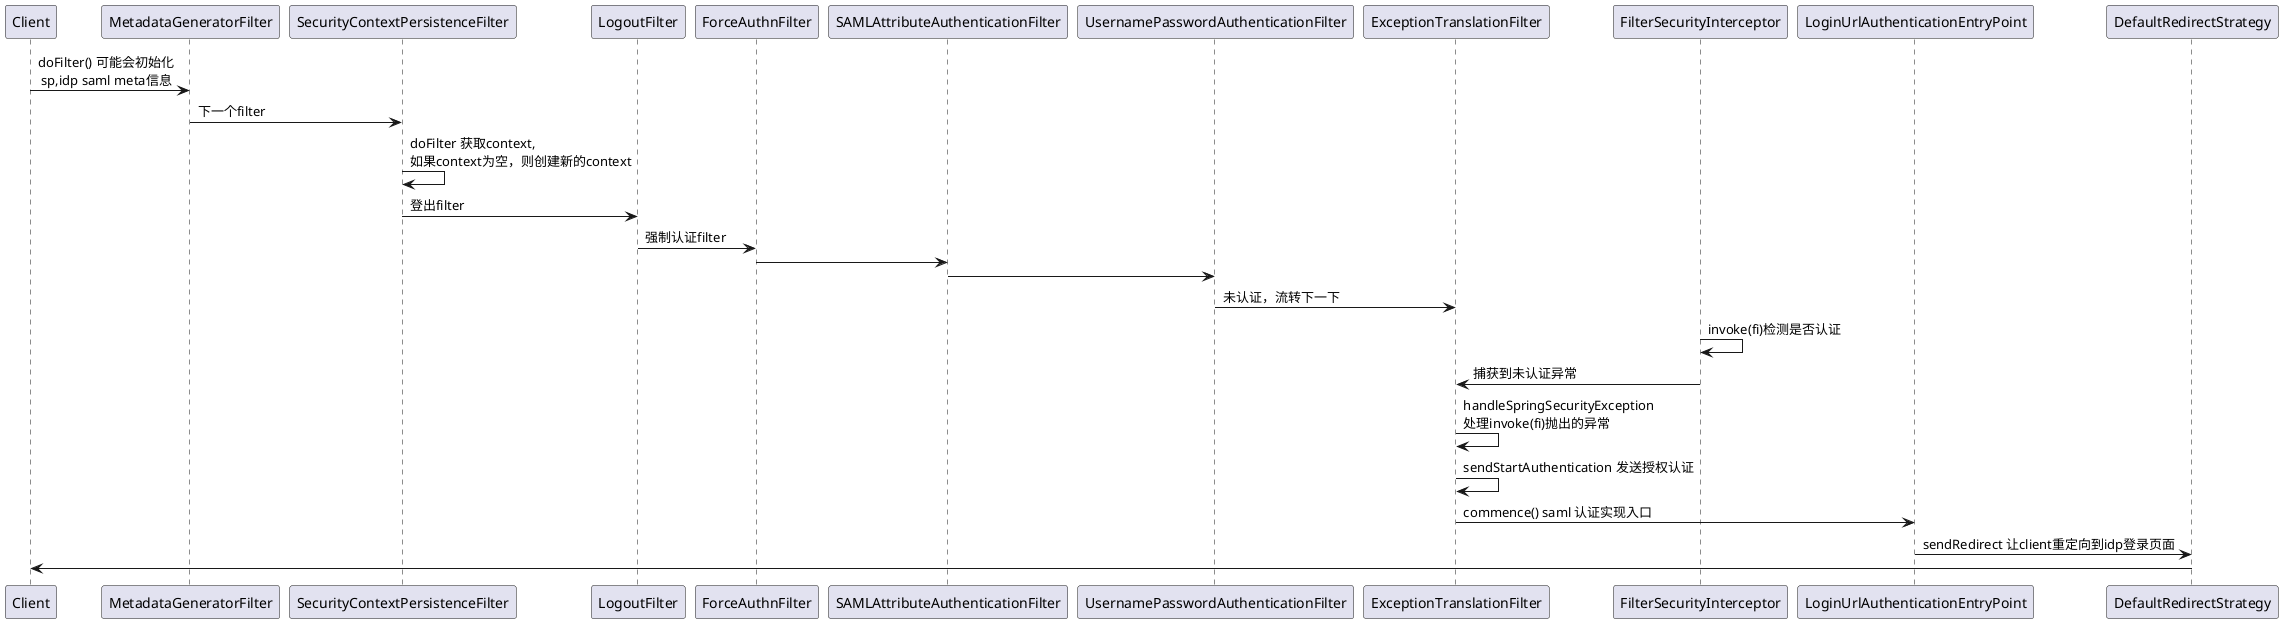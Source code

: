 @startuml
Client->MetadataGeneratorFilter: doFilter() 可能会初始化\n sp,idp saml meta信息
MetadataGeneratorFilter->SecurityContextPersistenceFilter:下一个filter
SecurityContextPersistenceFilter -> SecurityContextPersistenceFilter:doFilter 获取context,\n如果context为空，则创建新的context
SecurityContextPersistenceFilter->LogoutFilter:登出filter
LogoutFilter->ForceAuthnFilter:强制认证filter
ForceAuthnFilter->SAMLAttributeAuthenticationFilter
SAMLAttributeAuthenticationFilter->UsernamePasswordAuthenticationFilter
UsernamePasswordAuthenticationFilter->ExceptionTranslationFilter:未认证，流转下一下
FilterSecurityInterceptor->FilterSecurityInterceptor:invoke(fi)检测是否认证
FilterSecurityInterceptor->ExceptionTranslationFilter:捕获到未认证异常
ExceptionTranslationFilter->ExceptionTranslationFilter:handleSpringSecurityException \n处理invoke(fi)抛出的异常
ExceptionTranslationFilter->ExceptionTranslationFilter:sendStartAuthentication 发送授权认证
ExceptionTranslationFilter->LoginUrlAuthenticationEntryPoint:commence() saml 认证实现入口
LoginUrlAuthenticationEntryPoint->DefaultRedirectStrategy:sendRedirect 让client重定向到idp登录页面
Client<-DefaultRedirectStrategy:
@enduml
